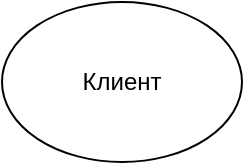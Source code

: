 <mxfile version="16.5.2" type="device" pages="6"><diagram id="VLPd-HLZopjb_PizgTqJ" name="task-1"><mxGraphModel dx="2062" dy="1165" grid="1" gridSize="10" guides="1" tooltips="1" connect="1" arrows="1" fold="1" page="1" pageScale="1" pageWidth="827" pageHeight="1169" math="0" shadow="0"><root><mxCell id="Zskl9K7pv8SOQBxlWZqi-0"/><mxCell id="Zskl9K7pv8SOQBxlWZqi-1" parent="Zskl9K7pv8SOQBxlWZqi-0"/><mxCell id="0_U3ders-NMKYoyT_Kg5-0" value="Клиент" style="ellipse;whiteSpace=wrap;html=1;" parent="Zskl9K7pv8SOQBxlWZqi-1" vertex="1"><mxGeometry x="40" y="40" width="120" height="80" as="geometry"/></mxCell></root></mxGraphModel></diagram><diagram id="0HXGQej1jygalXFuXXq3" name="task-2"><mxGraphModel dx="2062" dy="1165" grid="1" gridSize="10" guides="1" tooltips="1" connect="1" arrows="1" fold="1" page="1" pageScale="1" pageWidth="827" pageHeight="1169" math="0" shadow="0"><root><mxCell id="0"/><mxCell id="1" parent="0"/><mxCell id="KYz6uAgzBBKJ0jILqrMB-1" value="Клиент" style="ellipse;whiteSpace=wrap;html=1;" parent="1" vertex="1"><mxGeometry x="40" y="40" width="120" height="80" as="geometry"/></mxCell><mxCell id="KYz6uAgzBBKJ0jILqrMB-2" value="Абонент" style="ellipse;whiteSpace=wrap;html=1;" parent="1" vertex="1"><mxGeometry x="240" y="40" width="120" height="80" as="geometry"/></mxCell><mxCell id="KYz6uAgzBBKJ0jILqrMB-5" value="" style="endArrow=classic;startArrow=doubleBlock;html=1;rounded=0;curved=1;startFill=1;" parent="1" source="KYz6uAgzBBKJ0jILqrMB-2" target="KYz6uAgzBBKJ0jILqrMB-1" edge="1"><mxGeometry width="50" height="50" relative="1" as="geometry"><mxPoint x="-120" y="180" as="sourcePoint"/><mxPoint x="-70" y="130" as="targetPoint"/></mxGeometry></mxCell></root></mxGraphModel></diagram><diagram id="BrjzJBGBjRQ6Zcm3hbNI" name="task-3"><mxGraphModel dx="1422" dy="803" grid="1" gridSize="10" guides="1" tooltips="1" connect="1" arrows="1" fold="1" page="1" pageScale="1" pageWidth="827" pageHeight="1169" math="0" shadow="0"><root><mxCell id="MzwzxaoXl1uZvFHuMdc4-0"/><mxCell id="MzwzxaoXl1uZvFHuMdc4-1" parent="MzwzxaoXl1uZvFHuMdc4-0"/><mxCell id="Ga3q-h5Ym-_Hg_Gj2N3h-0" value="Абонент" style="ellipse;whiteSpace=wrap;html=1;" parent="MzwzxaoXl1uZvFHuMdc4-1" vertex="1"><mxGeometry x="240" y="40" width="120" height="80" as="geometry"/></mxCell><mxCell id="Ga3q-h5Ym-_Hg_Gj2N3h-1" value="Телефонный номер" style="ellipse;whiteSpace=wrap;html=1;" parent="MzwzxaoXl1uZvFHuMdc4-1" vertex="1"><mxGeometry x="440" y="160" width="120" height="80" as="geometry"/></mxCell><mxCell id="Ga3q-h5Ym-_Hg_Gj2N3h-2" value="" style="endArrow=classic;startArrow=classic;html=1;rounded=0;curved=1;startFill=1;" parent="MzwzxaoXl1uZvFHuMdc4-1" source="Ga3q-h5Ym-_Hg_Gj2N3h-1" target="Ga3q-h5Ym-_Hg_Gj2N3h-0" edge="1"><mxGeometry width="50" height="50" relative="1" as="geometry"><mxPoint x="80" y="180" as="sourcePoint"/><mxPoint x="260.138" y="109.896" as="targetPoint"/></mxGeometry></mxCell><mxCell id="hBAw8aNESg3wTzF0c9O4-0" value="Пользователи" style="ellipse;whiteSpace=wrap;html=1;" vertex="1" parent="MzwzxaoXl1uZvFHuMdc4-1"><mxGeometry x="40" y="160" width="120" height="80" as="geometry"/></mxCell><mxCell id="hBAw8aNESg3wTzF0c9O4-1" value="" style="endArrow=classic;startArrow=classic;html=1;rounded=0;curved=1;startFill=1;" edge="1" parent="MzwzxaoXl1uZvFHuMdc4-1" source="hBAw8aNESg3wTzF0c9O4-0" target="Ga3q-h5Ym-_Hg_Gj2N3h-0"><mxGeometry width="50" height="50" relative="1" as="geometry"><mxPoint x="425.402" y="183.241" as="sourcePoint"/><mxPoint x="314.598" y="116.759" as="targetPoint"/></mxGeometry></mxCell></root></mxGraphModel></diagram><diagram id="drUqHkn0txRmSNoMwdqJ" name="task-4"><mxGraphModel dx="2062" dy="1165" grid="1" gridSize="10" guides="1" tooltips="1" connect="1" arrows="1" fold="1" page="1" pageScale="1" pageWidth="827" pageHeight="1169" math="0" shadow="0"><root><mxCell id="P1xE96GB7XdM21rCV2fw-0"/><mxCell id="P1xE96GB7XdM21rCV2fw-1" parent="P1xE96GB7XdM21rCV2fw-0"/><mxCell id="yiYBf-ya6f0WllXr5tyL-0" value="Абонент" style="ellipse;whiteSpace=wrap;html=1;" vertex="1" parent="P1xE96GB7XdM21rCV2fw-1"><mxGeometry x="240" y="40" width="120" height="80" as="geometry"/></mxCell><mxCell id="yiYBf-ya6f0WllXr5tyL-1" value="Телефонный номер" style="ellipse;whiteSpace=wrap;html=1;" vertex="1" parent="P1xE96GB7XdM21rCV2fw-1"><mxGeometry x="440" y="160" width="120" height="80" as="geometry"/></mxCell><mxCell id="yiYBf-ya6f0WllXr5tyL-2" value="" style="endArrow=classic;startArrow=classic;html=1;rounded=0;curved=1;startFill=1;" edge="1" parent="P1xE96GB7XdM21rCV2fw-1" source="yiYBf-ya6f0WllXr5tyL-1" target="yiYBf-ya6f0WllXr5tyL-0"><mxGeometry width="50" height="50" relative="1" as="geometry"><mxPoint x="80" y="180" as="sourcePoint"/><mxPoint x="260.138" y="109.896" as="targetPoint"/></mxGeometry></mxCell><mxCell id="yiYBf-ya6f0WllXr5tyL-3" value="Пользователи" style="ellipse;whiteSpace=wrap;html=1;" vertex="1" parent="P1xE96GB7XdM21rCV2fw-1"><mxGeometry x="40" y="160" width="120" height="80" as="geometry"/></mxCell><mxCell id="yiYBf-ya6f0WllXr5tyL-4" value="" style="endArrow=classic;startArrow=classic;html=1;rounded=0;curved=1;startFill=1;" edge="1" parent="P1xE96GB7XdM21rCV2fw-1" source="yiYBf-ya6f0WllXr5tyL-3" target="yiYBf-ya6f0WllXr5tyL-0"><mxGeometry width="50" height="50" relative="1" as="geometry"><mxPoint x="425.402" y="183.241" as="sourcePoint"/><mxPoint x="314.598" y="116.759" as="targetPoint"/></mxGeometry></mxCell></root></mxGraphModel></diagram><diagram id="_1hztU9bQy4IEsAlTaU3" name="task-5"><mxGraphModel dx="2062" dy="1104" grid="1" gridSize="10" guides="1" tooltips="1" connect="1" arrows="1" fold="1" page="1" pageScale="1" pageWidth="827" pageHeight="1169" math="0" shadow="0"><root><mxCell id="RXiN9IseEF9GDxSzSuHH-0"/><mxCell id="RXiN9IseEF9GDxSzSuHH-1" parent="RXiN9IseEF9GDxSzSuHH-0"/><mxCell id="RXiN9IseEF9GDxSzSuHH-2" value="Телефонный номер" style="ellipse;whiteSpace=wrap;html=1;" parent="RXiN9IseEF9GDxSzSuHH-1" vertex="1"><mxGeometry x="40" y="40" width="120" height="80" as="geometry"/></mxCell></root></mxGraphModel></diagram><diagram id="l3iAj5qQfG9zK8n_jqp1" name="task-6"><mxGraphModel dx="2062" dy="1104" grid="1" gridSize="10" guides="1" tooltips="1" connect="1" arrows="1" fold="1" page="1" pageScale="1" pageWidth="827" pageHeight="1169" math="0" shadow="0"><root><mxCell id="BFqXQZQ6o8KHdsxKXd2M-0"/><mxCell id="BFqXQZQ6o8KHdsxKXd2M-1" parent="BFqXQZQ6o8KHdsxKXd2M-0"/><mxCell id="87tvruGDRB5x5FG3_DC9-0" value="Абонент" style="ellipse;whiteSpace=wrap;html=1;" parent="BFqXQZQ6o8KHdsxKXd2M-1" vertex="1"><mxGeometry x="40" y="40" width="120" height="80" as="geometry"/></mxCell></root></mxGraphModel></diagram></mxfile>